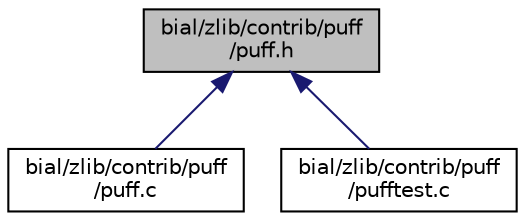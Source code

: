 digraph "bial/zlib/contrib/puff/puff.h"
{
  edge [fontname="Helvetica",fontsize="10",labelfontname="Helvetica",labelfontsize="10"];
  node [fontname="Helvetica",fontsize="10",shape=record];
  Node1 [label="bial/zlib/contrib/puff\l/puff.h",height=0.2,width=0.4,color="black", fillcolor="grey75", style="filled", fontcolor="black"];
  Node1 -> Node2 [dir="back",color="midnightblue",fontsize="10",style="solid",fontname="Helvetica"];
  Node2 [label="bial/zlib/contrib/puff\l/puff.c",height=0.2,width=0.4,color="black", fillcolor="white", style="filled",URL="$puff_8c.html"];
  Node1 -> Node3 [dir="back",color="midnightblue",fontsize="10",style="solid",fontname="Helvetica"];
  Node3 [label="bial/zlib/contrib/puff\l/pufftest.c",height=0.2,width=0.4,color="black", fillcolor="white", style="filled",URL="$pufftest_8c.html"];
}
